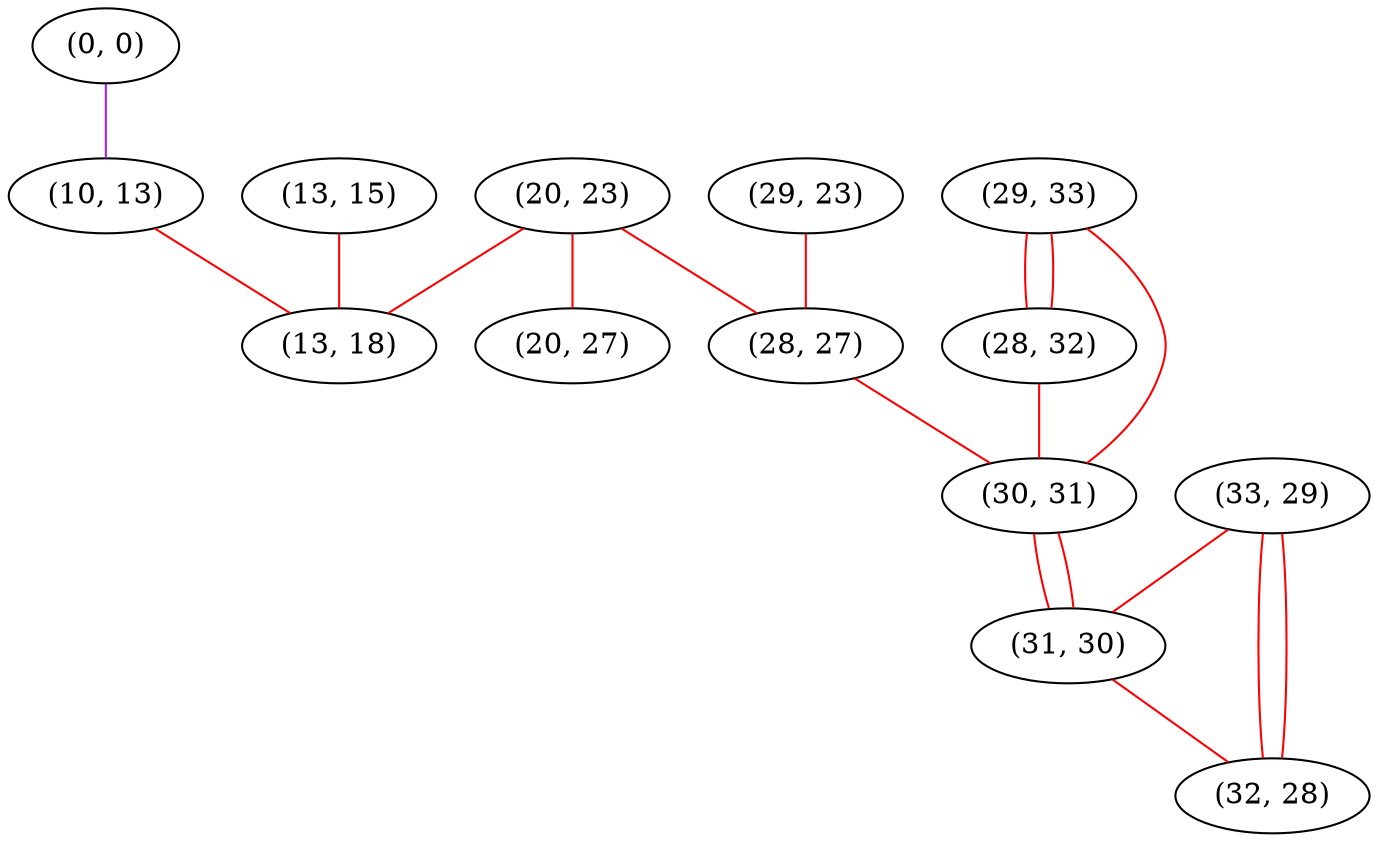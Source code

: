 graph "" {
"(20, 23)";
"(0, 0)";
"(10, 13)";
"(13, 15)";
"(33, 29)";
"(29, 33)";
"(29, 23)";
"(13, 18)";
"(28, 27)";
"(28, 32)";
"(30, 31)";
"(31, 30)";
"(20, 27)";
"(32, 28)";
"(20, 23)" -- "(13, 18)"  [color=red, key=0, weight=1];
"(20, 23)" -- "(28, 27)"  [color=red, key=0, weight=1];
"(20, 23)" -- "(20, 27)"  [color=red, key=0, weight=1];
"(0, 0)" -- "(10, 13)"  [color=purple, key=0, weight=4];
"(10, 13)" -- "(13, 18)"  [color=red, key=0, weight=1];
"(13, 15)" -- "(13, 18)"  [color=red, key=0, weight=1];
"(33, 29)" -- "(31, 30)"  [color=red, key=0, weight=1];
"(33, 29)" -- "(32, 28)"  [color=red, key=0, weight=1];
"(33, 29)" -- "(32, 28)"  [color=red, key=1, weight=1];
"(29, 33)" -- "(30, 31)"  [color=red, key=0, weight=1];
"(29, 33)" -- "(28, 32)"  [color=red, key=0, weight=1];
"(29, 33)" -- "(28, 32)"  [color=red, key=1, weight=1];
"(29, 23)" -- "(28, 27)"  [color=red, key=0, weight=1];
"(28, 27)" -- "(30, 31)"  [color=red, key=0, weight=1];
"(28, 32)" -- "(30, 31)"  [color=red, key=0, weight=1];
"(30, 31)" -- "(31, 30)"  [color=red, key=0, weight=1];
"(30, 31)" -- "(31, 30)"  [color=red, key=1, weight=1];
"(31, 30)" -- "(32, 28)"  [color=red, key=0, weight=1];
}
